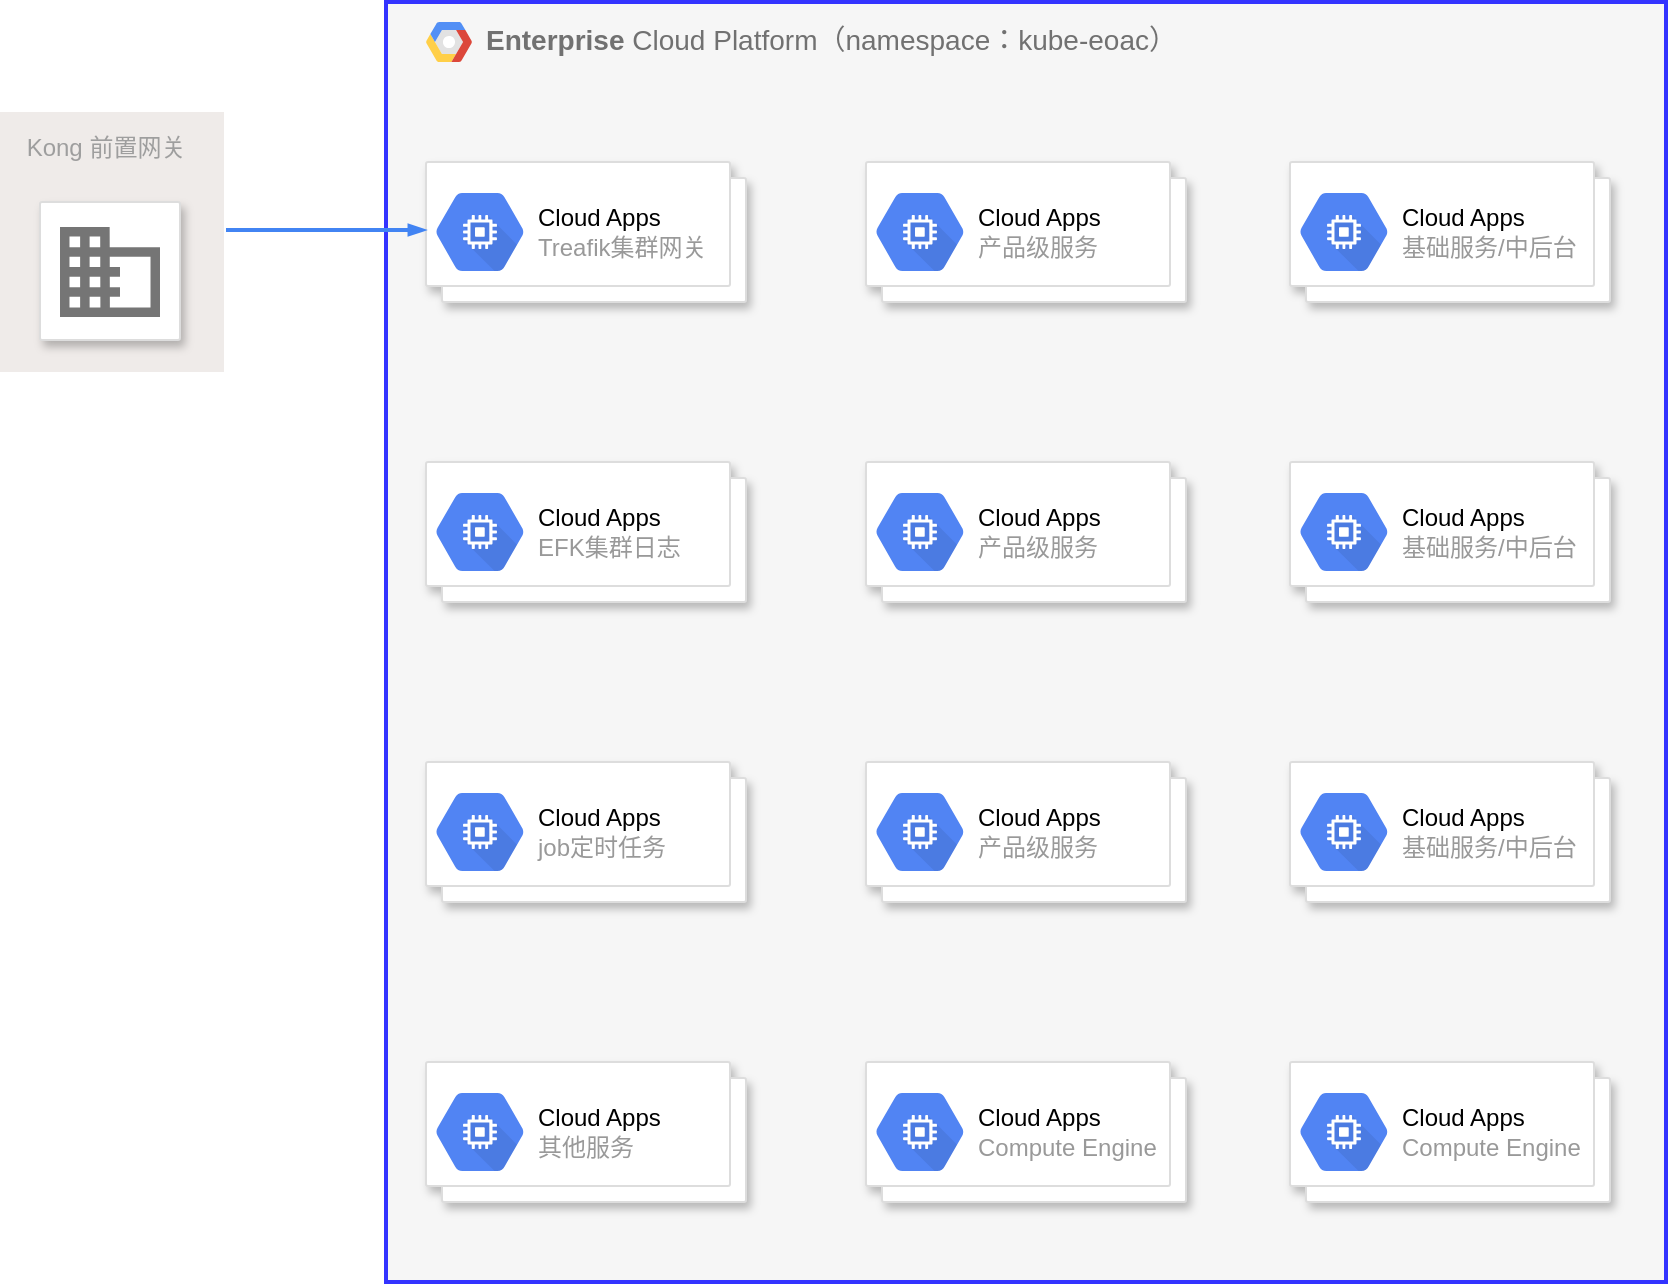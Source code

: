 <mxfile version="10.6.2" type="github"><diagram id="d1ab7348-05c3-a1e3-ca4d-12c340fd6b49" name="Page-1"><mxGraphModel dx="758" dy="497" grid="1" gridSize="10" guides="1" tooltips="1" connect="1" arrows="1" fold="1" page="1" pageScale="1" pageWidth="1169" pageHeight="827" background="#ffffff" math="0" shadow="0"><root><mxCell id="0"/><mxCell id="1" parent="0"/><mxCell id="2" value="&lt;b&gt;Enterprise&amp;nbsp;&lt;/b&gt;Cloud Platform（namespace：kube-eoac）" style="fillColor=#F6F6F6;strokeColor=#3333FF;shadow=0;gradientColor=none;fontSize=14;align=left;spacing=10;fontColor=#717171;9E9E9E;verticalAlign=top;spacingTop=-4;fontStyle=0;spacingLeft=40;html=1;strokeWidth=2;" parent="1" vertex="1"><mxGeometry x="478" y="75" width="640" height="640" as="geometry"/></mxCell><mxCell id="3" value="" style="shape=mxgraph.gcp2.google_cloud_platform;fillColor=#F6F6F6;strokeColor=none;shadow=0;gradientColor=none;" parent="2" vertex="1"><mxGeometry width="23" height="20" relative="1" as="geometry"><mxPoint x="20" y="10" as="offset"/></mxGeometry></mxCell><mxCell id="359" value="" style="shape=mxgraph.gcp2.doubleRect;strokeColor=#dddddd;fillColor=#ffffff;shadow=1;strokeWidth=1;fontSize=12;fontColor=#9E9E9E;align=center;html=1;" parent="2" vertex="1"><mxGeometry x="20" y="230" width="160" height="70" as="geometry"/></mxCell><mxCell id="360" value="&lt;font color=&quot;#000000&quot;&gt;Cloud Apps&lt;/font&gt;&lt;br&gt;EFK集群日志&lt;br&gt;" style="dashed=0;connectable=0;html=1;fillColor=#5184F3;strokeColor=none;shape=mxgraph.gcp2.compute_engine;part=1;labelPosition=right;verticalLabelPosition=middle;align=left;verticalAlign=middle;spacingLeft=5;fontColor=#999999;fontSize=12;" parent="359" vertex="1"><mxGeometry y="0.5" width="44" height="39" relative="1" as="geometry"><mxPoint x="5" y="-19.5" as="offset"/></mxGeometry></mxCell><mxCell id="Q-L6vx0djxUo-2wsYtC0-422" value="" style="shape=mxgraph.gcp2.doubleRect;strokeColor=#dddddd;fillColor=#ffffff;shadow=1;strokeWidth=1;fontSize=12;fontColor=#9E9E9E;align=center;html=1;" vertex="1" parent="2"><mxGeometry x="20" y="80" width="160" height="70" as="geometry"/></mxCell><mxCell id="Q-L6vx0djxUo-2wsYtC0-423" value="&lt;font color=&quot;#000000&quot;&gt;Cloud Apps&lt;/font&gt;&lt;br&gt;Treafik集群网关&lt;br&gt;" style="dashed=0;connectable=0;html=1;fillColor=#5184F3;strokeColor=none;shape=mxgraph.gcp2.compute_engine;part=1;labelPosition=right;verticalLabelPosition=middle;align=left;verticalAlign=middle;spacingLeft=5;fontColor=#999999;fontSize=12;" vertex="1" parent="Q-L6vx0djxUo-2wsYtC0-422"><mxGeometry y="0.5" width="44" height="39" relative="1" as="geometry"><mxPoint x="5" y="-19.5" as="offset"/></mxGeometry></mxCell><mxCell id="Q-L6vx0djxUo-2wsYtC0-414" value="" style="shape=mxgraph.gcp2.doubleRect;strokeColor=#dddddd;fillColor=#ffffff;shadow=1;strokeWidth=1;fontSize=12;fontColor=#9E9E9E;align=center;html=1;" vertex="1" parent="2"><mxGeometry x="20" y="380" width="160" height="70" as="geometry"/></mxCell><mxCell id="Q-L6vx0djxUo-2wsYtC0-415" value="&lt;font color=&quot;#000000&quot;&gt;Cloud Apps&lt;/font&gt;&lt;br&gt;job定时任务&lt;br&gt;" style="dashed=0;connectable=0;html=1;fillColor=#5184F3;strokeColor=none;shape=mxgraph.gcp2.compute_engine;part=1;labelPosition=right;verticalLabelPosition=middle;align=left;verticalAlign=middle;spacingLeft=5;fontColor=#999999;fontSize=12;" vertex="1" parent="Q-L6vx0djxUo-2wsYtC0-414"><mxGeometry y="0.5" width="44" height="39" relative="1" as="geometry"><mxPoint x="5" y="-19.5" as="offset"/></mxGeometry></mxCell><mxCell id="Q-L6vx0djxUo-2wsYtC0-424" value="" style="shape=mxgraph.gcp2.doubleRect;strokeColor=#dddddd;fillColor=#ffffff;shadow=1;strokeWidth=1;fontSize=12;fontColor=#9E9E9E;align=center;html=1;" vertex="1" parent="2"><mxGeometry x="20" y="530" width="160" height="70" as="geometry"/></mxCell><mxCell id="Q-L6vx0djxUo-2wsYtC0-425" value="&lt;font color=&quot;#000000&quot;&gt;Cloud Apps&lt;/font&gt;&lt;br&gt;其他服务&lt;br&gt;" style="dashed=0;connectable=0;html=1;fillColor=#5184F3;strokeColor=none;shape=mxgraph.gcp2.compute_engine;part=1;labelPosition=right;verticalLabelPosition=middle;align=left;verticalAlign=middle;spacingLeft=5;fontColor=#999999;fontSize=12;" vertex="1" parent="Q-L6vx0djxUo-2wsYtC0-424"><mxGeometry y="0.5" width="44" height="39" relative="1" as="geometry"><mxPoint x="5" y="-19.5" as="offset"/></mxGeometry></mxCell><mxCell id="Q-L6vx0djxUo-2wsYtC0-426" value="" style="shape=mxgraph.gcp2.doubleRect;strokeColor=#dddddd;fillColor=#ffffff;shadow=1;strokeWidth=1;fontSize=12;fontColor=#9E9E9E;align=center;html=1;" vertex="1" parent="2"><mxGeometry x="240" y="230" width="160" height="70" as="geometry"/></mxCell><mxCell id="Q-L6vx0djxUo-2wsYtC0-427" value="&lt;font color=&quot;#000000&quot;&gt;Cloud Apps&lt;/font&gt;&lt;br&gt;产品级服务&lt;br&gt;" style="dashed=0;connectable=0;html=1;fillColor=#5184F3;strokeColor=none;shape=mxgraph.gcp2.compute_engine;part=1;labelPosition=right;verticalLabelPosition=middle;align=left;verticalAlign=middle;spacingLeft=5;fontColor=#999999;fontSize=12;" vertex="1" parent="Q-L6vx0djxUo-2wsYtC0-426"><mxGeometry y="0.5" width="44" height="39" relative="1" as="geometry"><mxPoint x="5" y="-19.5" as="offset"/></mxGeometry></mxCell><mxCell id="Q-L6vx0djxUo-2wsYtC0-428" value="" style="shape=mxgraph.gcp2.doubleRect;strokeColor=#dddddd;fillColor=#ffffff;shadow=1;strokeWidth=1;fontSize=12;fontColor=#9E9E9E;align=center;html=1;" vertex="1" parent="2"><mxGeometry x="240" y="80" width="160" height="70" as="geometry"/></mxCell><mxCell id="Q-L6vx0djxUo-2wsYtC0-429" value="&lt;font color=&quot;#000000&quot;&gt;Cloud Apps&lt;/font&gt;&lt;br&gt;产品级服务&lt;br&gt;" style="dashed=0;connectable=0;html=1;fillColor=#5184F3;strokeColor=none;shape=mxgraph.gcp2.compute_engine;part=1;labelPosition=right;verticalLabelPosition=middle;align=left;verticalAlign=middle;spacingLeft=5;fontColor=#999999;fontSize=12;" vertex="1" parent="Q-L6vx0djxUo-2wsYtC0-428"><mxGeometry y="0.5" width="44" height="39" relative="1" as="geometry"><mxPoint x="5" y="-19.5" as="offset"/></mxGeometry></mxCell><mxCell id="Q-L6vx0djxUo-2wsYtC0-430" value="" style="shape=mxgraph.gcp2.doubleRect;strokeColor=#dddddd;fillColor=#ffffff;shadow=1;strokeWidth=1;fontSize=12;fontColor=#9E9E9E;align=center;html=1;" vertex="1" parent="2"><mxGeometry x="240" y="380" width="160" height="70" as="geometry"/></mxCell><mxCell id="Q-L6vx0djxUo-2wsYtC0-431" value="&lt;font color=&quot;#000000&quot;&gt;Cloud Apps&lt;br&gt;&lt;/font&gt;产品级服务&lt;br&gt;" style="dashed=0;connectable=0;html=1;fillColor=#5184F3;strokeColor=none;shape=mxgraph.gcp2.compute_engine;part=1;labelPosition=right;verticalLabelPosition=middle;align=left;verticalAlign=middle;spacingLeft=5;fontColor=#999999;fontSize=12;" vertex="1" parent="Q-L6vx0djxUo-2wsYtC0-430"><mxGeometry y="0.5" width="44" height="39" relative="1" as="geometry"><mxPoint x="5" y="-19.5" as="offset"/></mxGeometry></mxCell><mxCell id="Q-L6vx0djxUo-2wsYtC0-432" value="" style="shape=mxgraph.gcp2.doubleRect;strokeColor=#dddddd;fillColor=#ffffff;shadow=1;strokeWidth=1;fontSize=12;fontColor=#9E9E9E;align=center;html=1;" vertex="1" parent="2"><mxGeometry x="240" y="530" width="160" height="70" as="geometry"/></mxCell><mxCell id="Q-L6vx0djxUo-2wsYtC0-433" value="&lt;font color=&quot;#000000&quot;&gt;Cloud Apps&lt;/font&gt;&lt;br&gt;Compute Engine" style="dashed=0;connectable=0;html=1;fillColor=#5184F3;strokeColor=none;shape=mxgraph.gcp2.compute_engine;part=1;labelPosition=right;verticalLabelPosition=middle;align=left;verticalAlign=middle;spacingLeft=5;fontColor=#999999;fontSize=12;" vertex="1" parent="Q-L6vx0djxUo-2wsYtC0-432"><mxGeometry y="0.5" width="44" height="39" relative="1" as="geometry"><mxPoint x="5" y="-19.5" as="offset"/></mxGeometry></mxCell><mxCell id="Q-L6vx0djxUo-2wsYtC0-434" value="" style="shape=mxgraph.gcp2.doubleRect;strokeColor=#dddddd;fillColor=#ffffff;shadow=1;strokeWidth=1;fontSize=12;fontColor=#9E9E9E;align=center;html=1;" vertex="1" parent="2"><mxGeometry x="452" y="230" width="160" height="70" as="geometry"/></mxCell><mxCell id="Q-L6vx0djxUo-2wsYtC0-435" value="&lt;font color=&quot;#000000&quot;&gt;Cloud Apps&lt;/font&gt;&lt;br&gt;基础服务/中后台&lt;br&gt;" style="dashed=0;connectable=0;html=1;fillColor=#5184F3;strokeColor=none;shape=mxgraph.gcp2.compute_engine;part=1;labelPosition=right;verticalLabelPosition=middle;align=left;verticalAlign=middle;spacingLeft=5;fontColor=#999999;fontSize=12;" vertex="1" parent="Q-L6vx0djxUo-2wsYtC0-434"><mxGeometry y="0.5" width="44" height="39" relative="1" as="geometry"><mxPoint x="5" y="-19.5" as="offset"/></mxGeometry></mxCell><mxCell id="Q-L6vx0djxUo-2wsYtC0-436" value="" style="shape=mxgraph.gcp2.doubleRect;strokeColor=#dddddd;fillColor=#ffffff;shadow=1;strokeWidth=1;fontSize=12;fontColor=#9E9E9E;align=center;html=1;" vertex="1" parent="2"><mxGeometry x="452" y="80" width="160" height="70" as="geometry"/></mxCell><mxCell id="Q-L6vx0djxUo-2wsYtC0-437" value="&lt;font color=&quot;#000000&quot;&gt;Cloud Apps&lt;/font&gt;&lt;br&gt;基础服务/中后台&lt;br&gt;" style="dashed=0;connectable=0;html=1;fillColor=#5184F3;strokeColor=none;shape=mxgraph.gcp2.compute_engine;part=1;labelPosition=right;verticalLabelPosition=middle;align=left;verticalAlign=middle;spacingLeft=5;fontColor=#999999;fontSize=12;" vertex="1" parent="Q-L6vx0djxUo-2wsYtC0-436"><mxGeometry y="0.5" width="44" height="39" relative="1" as="geometry"><mxPoint x="5" y="-19.5" as="offset"/></mxGeometry></mxCell><mxCell id="Q-L6vx0djxUo-2wsYtC0-438" value="" style="shape=mxgraph.gcp2.doubleRect;strokeColor=#dddddd;fillColor=#ffffff;shadow=1;strokeWidth=1;fontSize=12;fontColor=#9E9E9E;align=center;html=1;" vertex="1" parent="2"><mxGeometry x="452" y="380" width="160" height="70" as="geometry"/></mxCell><mxCell id="Q-L6vx0djxUo-2wsYtC0-439" value="&lt;font color=&quot;#000000&quot;&gt;Cloud Apps&lt;/font&gt;&lt;br&gt;基础服务/中后台&lt;br&gt;" style="dashed=0;connectable=0;html=1;fillColor=#5184F3;strokeColor=none;shape=mxgraph.gcp2.compute_engine;part=1;labelPosition=right;verticalLabelPosition=middle;align=left;verticalAlign=middle;spacingLeft=5;fontColor=#999999;fontSize=12;" vertex="1" parent="Q-L6vx0djxUo-2wsYtC0-438"><mxGeometry y="0.5" width="44" height="39" relative="1" as="geometry"><mxPoint x="5" y="-19.5" as="offset"/></mxGeometry></mxCell><mxCell id="Q-L6vx0djxUo-2wsYtC0-440" value="" style="shape=mxgraph.gcp2.doubleRect;strokeColor=#dddddd;fillColor=#ffffff;shadow=1;strokeWidth=1;fontSize=12;fontColor=#9E9E9E;align=center;html=1;" vertex="1" parent="2"><mxGeometry x="452" y="530" width="160" height="70" as="geometry"/></mxCell><mxCell id="Q-L6vx0djxUo-2wsYtC0-441" value="&lt;font color=&quot;#000000&quot;&gt;Cloud Apps&lt;/font&gt;&lt;br&gt;Compute Engine" style="dashed=0;connectable=0;html=1;fillColor=#5184F3;strokeColor=none;shape=mxgraph.gcp2.compute_engine;part=1;labelPosition=right;verticalLabelPosition=middle;align=left;verticalAlign=middle;spacingLeft=5;fontColor=#999999;fontSize=12;" vertex="1" parent="Q-L6vx0djxUo-2wsYtC0-440"><mxGeometry y="0.5" width="44" height="39" relative="1" as="geometry"><mxPoint x="5" y="-19.5" as="offset"/></mxGeometry></mxCell><mxCell id="356" value="&amp;nbsp;Kong 前置网关&lt;br&gt;" style="rounded=1;absoluteArcSize=1;arcSize=0;html=1;strokeColor=none;gradientColor=none;shadow=0;dashed=0;fontSize=12;fontColor=#9E9E9E;align=left;verticalAlign=top;spacing=10;spacingTop=-4;fillColor=#EFEBE9;" parent="1" vertex="1"><mxGeometry x="285" y="130" width="112" height="130" as="geometry"/></mxCell><mxCell id="357" value="" style="strokeColor=#dddddd;fillColor=#ffffff;shadow=1;strokeWidth=1;rounded=1;absoluteArcSize=1;arcSize=2;labelPosition=center;verticalLabelPosition=middle;align=center;verticalAlign=bottom;spacingLeft=0;fontColor=#999999;fontSize=12;whiteSpace=wrap;spacingBottom=2;html=1;" parent="1" vertex="1"><mxGeometry x="305" y="175" width="70" height="69" as="geometry"/></mxCell><mxCell id="358" value="" style="dashed=0;connectable=0;html=1;fillColor=#757575;strokeColor=none;shape=mxgraph.gcp2.database;part=1;" parent="357" vertex="1"><mxGeometry x="0.5" width="50" height="45" relative="1" as="geometry"><mxPoint x="-25" y="12.5" as="offset"/></mxGeometry></mxCell><mxCell id="Q-L6vx0djxUo-2wsYtC0-445" value="" style="edgeStyle=orthogonalEdgeStyle;fontSize=12;html=1;endArrow=blockThin;endFill=1;rounded=0;strokeWidth=2;endSize=4;startSize=4;dashed=0;strokeColor=#4284F3;" edge="1" parent="1"><mxGeometry width="100" relative="1" as="geometry"><mxPoint x="398" y="189" as="sourcePoint"/><mxPoint x="498" y="189" as="targetPoint"/></mxGeometry></mxCell></root></mxGraphModel></diagram></mxfile>